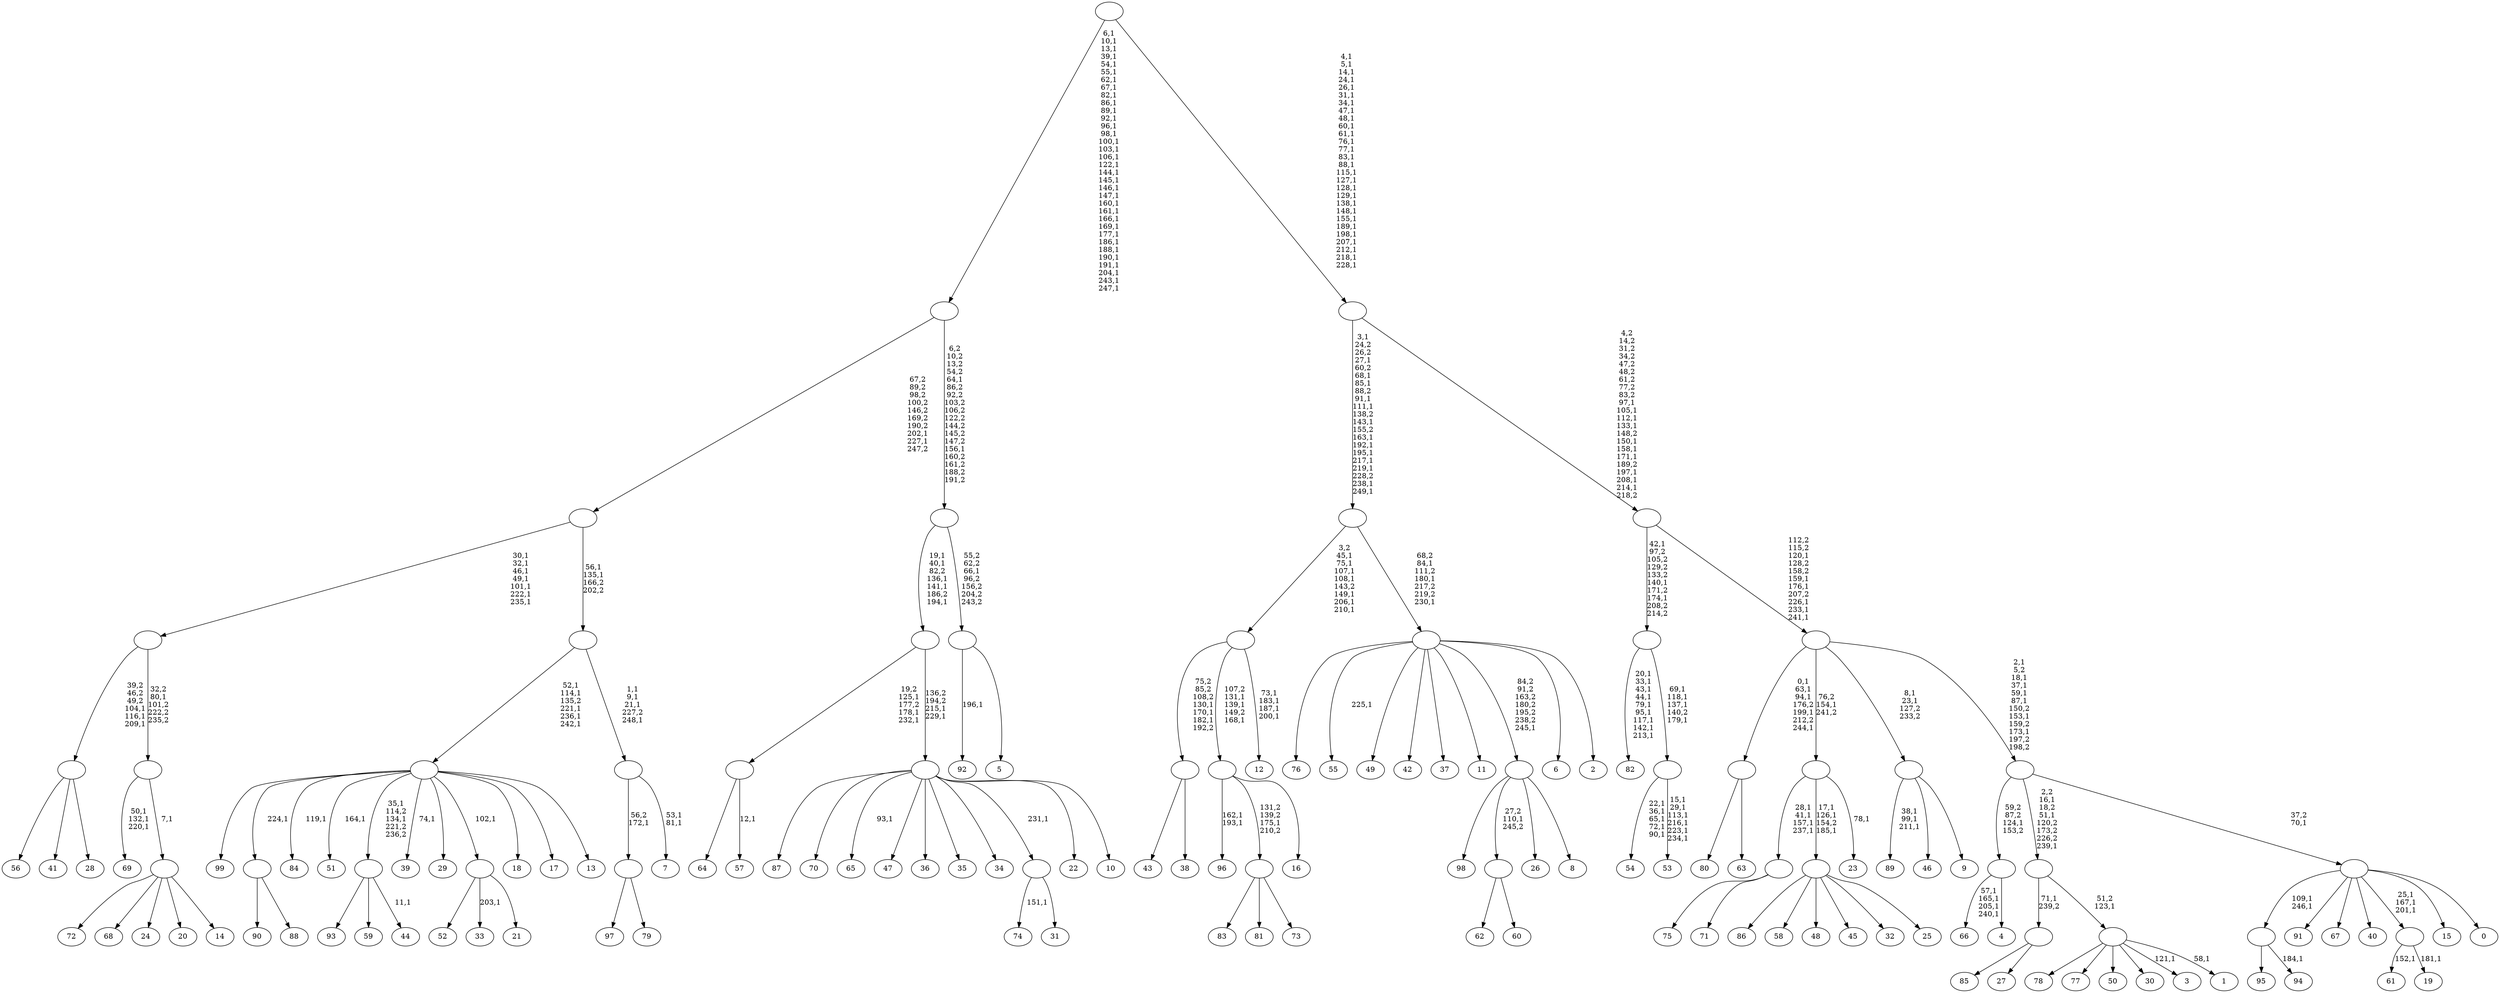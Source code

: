 digraph T {
	350 [label="99"]
	349 [label="98"]
	348 [label="97"]
	347 [label="96"]
	344 [label="95"]
	343 [label="94"]
	341 [label=""]
	339 [label="93"]
	338 [label="92"]
	336 [label="91"]
	335 [label="90"]
	334 [label="89"]
	330 [label="88"]
	329 [label=""]
	328 [label="87"]
	327 [label="86"]
	326 [label="85"]
	325 [label="84"]
	323 [label="83"]
	322 [label="82"]
	312 [label="81"]
	311 [label="80"]
	310 [label="79"]
	309 [label=""]
	308 [label="78"]
	307 [label="77"]
	306 [label="76"]
	305 [label="75"]
	304 [label="74"]
	302 [label="73"]
	301 [label=""]
	300 [label="72"]
	299 [label="71"]
	298 [label=""]
	294 [label="70"]
	293 [label="69"]
	289 [label="68"]
	288 [label="67"]
	287 [label="66"]
	282 [label="65"]
	280 [label="64"]
	279 [label="63"]
	278 [label=""]
	273 [label="62"]
	272 [label="61"]
	270 [label="60"]
	269 [label=""]
	268 [label="59"]
	267 [label="58"]
	266 [label="57"]
	264 [label=""]
	261 [label="56"]
	260 [label="55"]
	258 [label="54"]
	252 [label="53"]
	245 [label=""]
	241 [label=""]
	238 [label="52"]
	237 [label="51"]
	235 [label="50"]
	234 [label="49"]
	233 [label="48"]
	232 [label="47"]
	231 [label="46"]
	230 [label="45"]
	229 [label="44"]
	227 [label=""]
	225 [label="43"]
	224 [label="42"]
	223 [label="41"]
	222 [label="40"]
	221 [label="39"]
	219 [label="38"]
	218 [label=""]
	215 [label="37"]
	214 [label="36"]
	213 [label="35"]
	212 [label="34"]
	211 [label="33"]
	209 [label="32"]
	208 [label="31"]
	207 [label=""]
	206 [label="30"]
	205 [label="29"]
	204 [label="28"]
	203 [label=""]
	200 [label="27"]
	199 [label=""]
	198 [label="26"]
	197 [label="25"]
	196 [label=""]
	193 [label="24"]
	192 [label="23"]
	190 [label=""]
	189 [label="22"]
	188 [label="21"]
	187 [label=""]
	186 [label="20"]
	185 [label="19"]
	183 [label=""]
	180 [label="18"]
	179 [label="17"]
	178 [label="16"]
	177 [label=""]
	174 [label="15"]
	173 [label="14"]
	172 [label=""]
	171 [label=""]
	170 [label=""]
	163 [label="13"]
	162 [label=""]
	157 [label="12"]
	152 [label=""]
	145 [label="11"]
	144 [label="10"]
	143 [label=""]
	141 [label=""]
	136 [label="9"]
	135 [label=""]
	133 [label="8"]
	132 [label=""]
	131 [label="7"]
	128 [label=""]
	124 [label=""]
	122 [label=""]
	120 [label="6"]
	119 [label="5"]
	118 [label=""]
	117 [label=""]
	115 [label=""]
	81 [label="4"]
	80 [label=""]
	79 [label="3"]
	77 [label="2"]
	76 [label=""]
	73 [label=""]
	59 [label="1"]
	57 [label=""]
	56 [label=""]
	53 [label="0"]
	52 [label=""]
	51 [label=""]
	44 [label=""]
	38 [label=""]
	28 [label=""]
	0 [label=""]
	341 -> 343 [label="184,1"]
	341 -> 344 [label=""]
	329 -> 335 [label=""]
	329 -> 330 [label=""]
	309 -> 348 [label=""]
	309 -> 310 [label=""]
	301 -> 323 [label=""]
	301 -> 312 [label=""]
	301 -> 302 [label=""]
	298 -> 305 [label=""]
	298 -> 299 [label=""]
	278 -> 311 [label=""]
	278 -> 279 [label=""]
	269 -> 273 [label=""]
	269 -> 270 [label=""]
	264 -> 266 [label="12,1"]
	264 -> 280 [label=""]
	245 -> 252 [label="15,1\n29,1\n113,1\n216,1\n223,1\n234,1"]
	245 -> 258 [label="22,1\n36,1\n65,1\n72,1\n90,1"]
	241 -> 245 [label="69,1\n118,1\n137,1\n140,2\n179,1"]
	241 -> 322 [label="20,1\n33,1\n43,1\n44,1\n79,1\n95,1\n117,1\n142,1\n213,1"]
	227 -> 229 [label="11,1"]
	227 -> 339 [label=""]
	227 -> 268 [label=""]
	218 -> 225 [label=""]
	218 -> 219 [label=""]
	207 -> 304 [label="151,1"]
	207 -> 208 [label=""]
	203 -> 261 [label=""]
	203 -> 223 [label=""]
	203 -> 204 [label=""]
	199 -> 326 [label=""]
	199 -> 200 [label=""]
	196 -> 327 [label=""]
	196 -> 267 [label=""]
	196 -> 233 [label=""]
	196 -> 230 [label=""]
	196 -> 209 [label=""]
	196 -> 197 [label=""]
	190 -> 192 [label="78,1"]
	190 -> 196 [label="17,1\n126,1\n154,2\n185,1"]
	190 -> 298 [label="28,1\n41,1\n157,1\n237,1"]
	187 -> 211 [label="203,1"]
	187 -> 238 [label=""]
	187 -> 188 [label=""]
	183 -> 185 [label="181,1"]
	183 -> 272 [label="152,1"]
	177 -> 347 [label="162,1\n193,1"]
	177 -> 301 [label="131,2\n139,2\n175,1\n210,2"]
	177 -> 178 [label=""]
	172 -> 300 [label=""]
	172 -> 289 [label=""]
	172 -> 193 [label=""]
	172 -> 186 [label=""]
	172 -> 173 [label=""]
	171 -> 293 [label="50,1\n132,1\n220,1"]
	171 -> 172 [label="7,1"]
	170 -> 203 [label="39,2\n46,2\n49,2\n104,1\n116,1\n209,1"]
	170 -> 171 [label="32,2\n80,1\n101,2\n222,2\n235,2"]
	162 -> 221 [label="74,1"]
	162 -> 227 [label="35,1\n114,2\n134,1\n221,2\n236,2"]
	162 -> 237 [label="164,1"]
	162 -> 325 [label="119,1"]
	162 -> 350 [label=""]
	162 -> 329 [label="224,1"]
	162 -> 205 [label=""]
	162 -> 187 [label="102,1"]
	162 -> 180 [label=""]
	162 -> 179 [label=""]
	162 -> 163 [label=""]
	152 -> 157 [label="73,1\n183,1\n187,1\n200,1"]
	152 -> 177 [label="107,2\n131,1\n139,1\n149,2\n168,1"]
	152 -> 218 [label="75,2\n85,2\n108,2\n130,1\n170,1\n182,1\n192,2"]
	143 -> 282 [label="93,1"]
	143 -> 328 [label=""]
	143 -> 294 [label=""]
	143 -> 232 [label=""]
	143 -> 214 [label=""]
	143 -> 213 [label=""]
	143 -> 212 [label=""]
	143 -> 207 [label="231,1"]
	143 -> 189 [label=""]
	143 -> 144 [label=""]
	141 -> 143 [label="136,2\n194,2\n215,1\n229,1"]
	141 -> 264 [label="19,2\n125,1\n177,2\n178,1\n232,1"]
	135 -> 334 [label="38,1\n99,1\n211,1"]
	135 -> 231 [label=""]
	135 -> 136 [label=""]
	132 -> 349 [label=""]
	132 -> 269 [label="27,2\n110,1\n245,2"]
	132 -> 198 [label=""]
	132 -> 133 [label=""]
	128 -> 131 [label="53,1\n81,1"]
	128 -> 309 [label="56,2\n172,1"]
	124 -> 128 [label="1,1\n9,1\n21,1\n227,2\n248,1"]
	124 -> 162 [label="52,1\n114,1\n135,2\n221,1\n236,1\n242,1"]
	122 -> 124 [label="56,1\n135,1\n166,2\n202,2"]
	122 -> 170 [label="30,1\n32,1\n46,1\n49,1\n101,1\n222,1\n235,1"]
	118 -> 338 [label="196,1"]
	118 -> 119 [label=""]
	117 -> 141 [label="19,1\n40,1\n82,2\n136,1\n141,1\n186,2\n194,1"]
	117 -> 118 [label="55,2\n62,2\n66,1\n96,2\n156,2\n204,2\n243,2"]
	115 -> 117 [label="6,2\n10,2\n13,2\n54,2\n64,1\n86,2\n92,2\n103,2\n106,2\n122,2\n144,2\n145,2\n147,2\n156,1\n160,2\n161,2\n188,2\n191,2"]
	115 -> 122 [label="67,2\n89,2\n98,2\n100,2\n146,2\n169,2\n190,2\n202,1\n227,1\n247,2"]
	80 -> 287 [label="57,1\n165,1\n205,1\n240,1"]
	80 -> 81 [label=""]
	76 -> 260 [label="225,1"]
	76 -> 306 [label=""]
	76 -> 234 [label=""]
	76 -> 224 [label=""]
	76 -> 215 [label=""]
	76 -> 145 [label=""]
	76 -> 132 [label="84,2\n91,2\n163,2\n180,2\n195,2\n238,2\n245,1"]
	76 -> 120 [label=""]
	76 -> 77 [label=""]
	73 -> 76 [label="68,2\n84,1\n111,2\n180,1\n217,2\n219,2\n230,1"]
	73 -> 152 [label="3,2\n45,1\n75,1\n107,1\n108,1\n143,2\n149,1\n206,1\n210,1"]
	57 -> 59 [label="58,1"]
	57 -> 79 [label="121,1"]
	57 -> 308 [label=""]
	57 -> 307 [label=""]
	57 -> 235 [label=""]
	57 -> 206 [label=""]
	56 -> 199 [label="71,1\n239,2"]
	56 -> 57 [label="51,2\n123,1"]
	52 -> 183 [label="25,1\n167,1\n201,1"]
	52 -> 341 [label="109,1\n246,1"]
	52 -> 336 [label=""]
	52 -> 288 [label=""]
	52 -> 222 [label=""]
	52 -> 174 [label=""]
	52 -> 53 [label=""]
	51 -> 56 [label="2,2\n16,1\n18,2\n51,1\n120,2\n173,2\n226,2\n239,1"]
	51 -> 80 [label="59,2\n87,2\n124,1\n153,2"]
	51 -> 52 [label="37,2\n70,1"]
	44 -> 51 [label="2,1\n5,2\n18,1\n37,1\n59,1\n87,1\n150,2\n153,1\n159,2\n173,1\n197,2\n198,2"]
	44 -> 135 [label="8,1\n23,1\n127,2\n233,2"]
	44 -> 278 [label="0,1\n63,1\n94,1\n176,2\n199,1\n212,2\n244,1"]
	44 -> 190 [label="76,2\n154,1\n241,2"]
	38 -> 44 [label="112,2\n115,2\n120,1\n128,2\n158,2\n159,1\n176,1\n207,2\n226,1\n233,1\n241,1"]
	38 -> 241 [label="42,1\n97,2\n105,2\n129,2\n133,2\n140,1\n171,2\n174,1\n208,2\n214,2"]
	28 -> 38 [label="4,2\n14,2\n31,2\n34,2\n47,2\n48,2\n61,2\n77,2\n83,2\n97,1\n105,1\n112,1\n133,1\n148,2\n150,1\n158,1\n171,1\n189,2\n197,1\n208,1\n214,1\n218,2"]
	28 -> 73 [label="3,1\n24,2\n26,2\n27,1\n60,2\n68,1\n85,1\n88,2\n91,1\n111,1\n138,2\n143,1\n155,2\n163,1\n192,1\n195,1\n217,1\n219,1\n228,2\n238,1\n249,1"]
	0 -> 28 [label="4,1\n5,1\n14,1\n24,1\n26,1\n31,1\n34,1\n47,1\n48,1\n60,1\n61,1\n76,1\n77,1\n83,1\n88,1\n115,1\n127,1\n128,1\n129,1\n138,1\n148,1\n155,1\n189,1\n198,1\n207,1\n212,1\n218,1\n228,1"]
	0 -> 115 [label="6,1\n10,1\n13,1\n39,1\n54,1\n55,1\n62,1\n67,1\n82,1\n86,1\n89,1\n92,1\n96,1\n98,1\n100,1\n103,1\n106,1\n122,1\n144,1\n145,1\n146,1\n147,1\n160,1\n161,1\n166,1\n169,1\n177,1\n186,1\n188,1\n190,1\n191,1\n204,1\n243,1\n247,1"]
}
